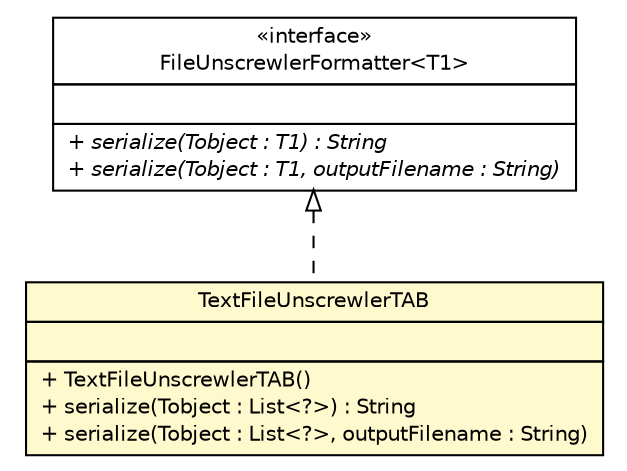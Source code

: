 #!/usr/local/bin/dot
#
# Class diagram 
# Generated by UMLGraph version R5_6-24-gf6e263 (http://www.umlgraph.org/)
#

digraph G {
	edge [fontname="Helvetica",fontsize=10,labelfontname="Helvetica",labelfontsize=10];
	node [fontname="Helvetica",fontsize=10,shape=plaintext];
	nodesep=0.25;
	ranksep=0.5;
	// org.apache.clusterbr.proc.imp.format.TextFileUnscrewlerTAB
	c416 [label=<<table title="org.apache.clusterbr.proc.imp.format.TextFileUnscrewlerTAB" border="0" cellborder="1" cellspacing="0" cellpadding="2" port="p" bgcolor="lemonChiffon" href="./TextFileUnscrewlerTAB.html">
		<tr><td><table border="0" cellspacing="0" cellpadding="1">
<tr><td align="center" balign="center"> TextFileUnscrewlerTAB </td></tr>
		</table></td></tr>
		<tr><td><table border="0" cellspacing="0" cellpadding="1">
<tr><td align="left" balign="left">  </td></tr>
		</table></td></tr>
		<tr><td><table border="0" cellspacing="0" cellpadding="1">
<tr><td align="left" balign="left"> + TextFileUnscrewlerTAB() </td></tr>
<tr><td align="left" balign="left"> + serialize(Tobject : List&lt;?&gt;) : String </td></tr>
<tr><td align="left" balign="left"> + serialize(Tobject : List&lt;?&gt;, outputFilename : String) </td></tr>
		</table></td></tr>
		</table>>, URL="./TextFileUnscrewlerTAB.html", fontname="Helvetica", fontcolor="black", fontsize=10.0];
	// org.apache.clusterbr.proc.contract.FileUnscrewlerFormatter<T1>
	c419 [label=<<table title="org.apache.clusterbr.proc.contract.FileUnscrewlerFormatter" border="0" cellborder="1" cellspacing="0" cellpadding="2" port="p" href="../../contract/FileUnscrewlerFormatter.html">
		<tr><td><table border="0" cellspacing="0" cellpadding="1">
<tr><td align="center" balign="center"> &#171;interface&#187; </td></tr>
<tr><td align="center" balign="center"> FileUnscrewlerFormatter&lt;T1&gt; </td></tr>
		</table></td></tr>
		<tr><td><table border="0" cellspacing="0" cellpadding="1">
<tr><td align="left" balign="left">  </td></tr>
		</table></td></tr>
		<tr><td><table border="0" cellspacing="0" cellpadding="1">
<tr><td align="left" balign="left"><font face="Helvetica-Oblique" point-size="10.0"> + serialize(Tobject : T1) : String </font></td></tr>
<tr><td align="left" balign="left"><font face="Helvetica-Oblique" point-size="10.0"> + serialize(Tobject : T1, outputFilename : String) </font></td></tr>
		</table></td></tr>
		</table>>, URL="../../contract/FileUnscrewlerFormatter.html", fontname="Helvetica", fontcolor="black", fontsize=10.0];
	//org.apache.clusterbr.proc.imp.format.TextFileUnscrewlerTAB implements org.apache.clusterbr.proc.contract.FileUnscrewlerFormatter<T1>
	c419:p -> c416:p [dir=back,arrowtail=empty,style=dashed];
}

